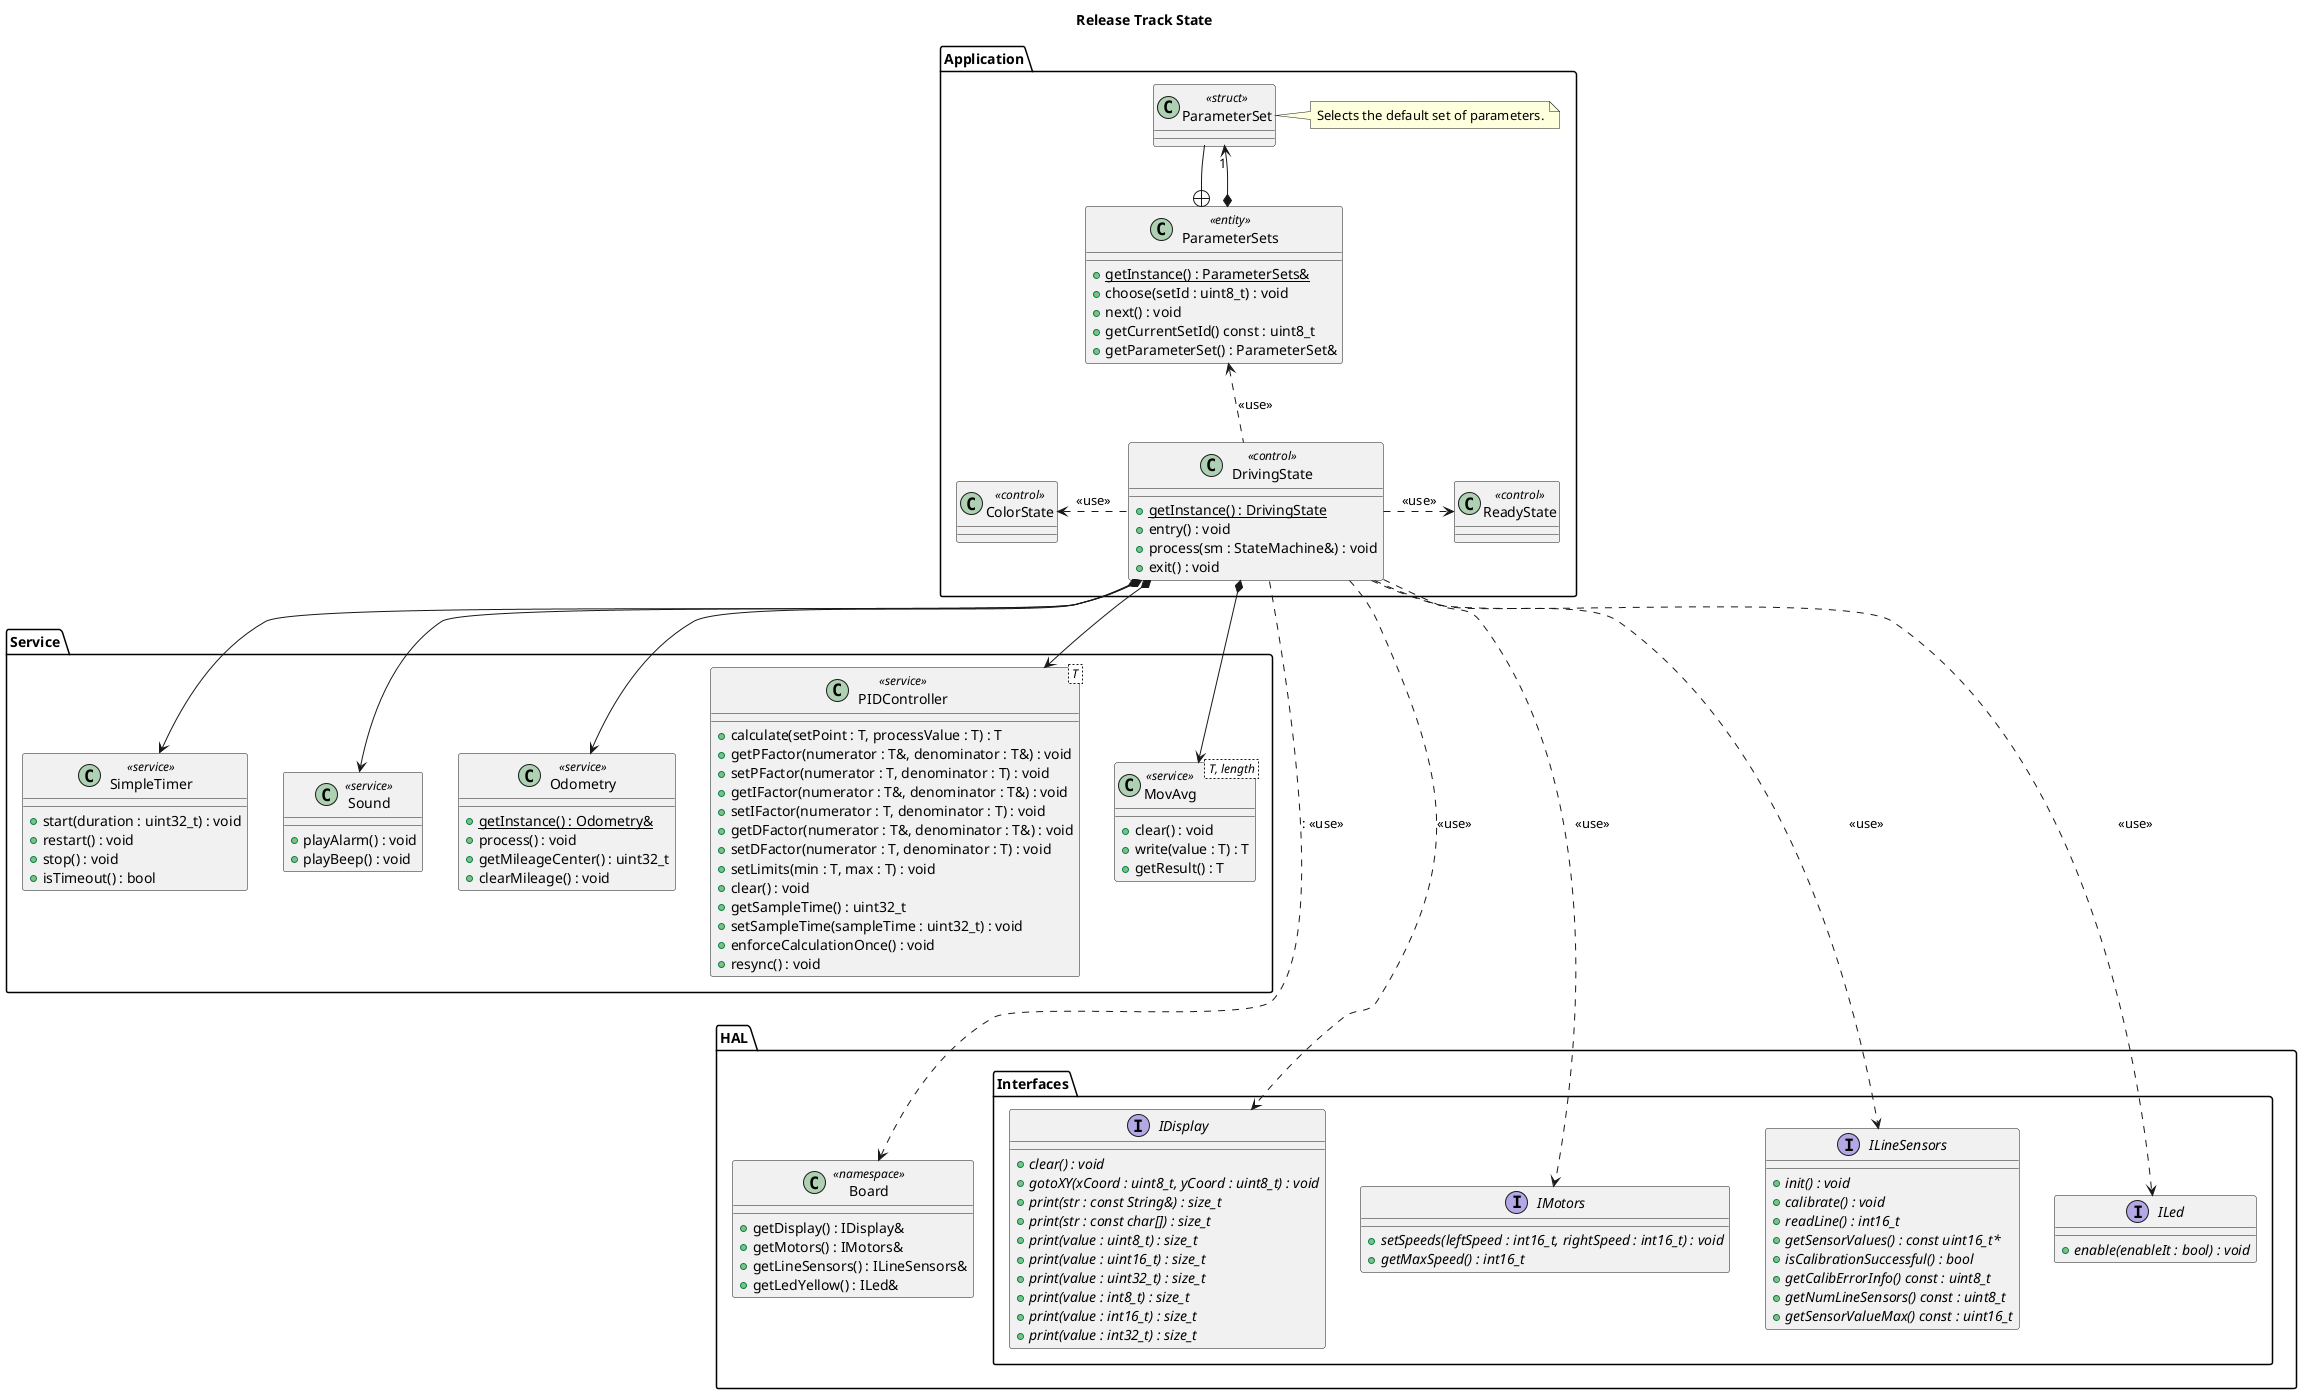 @startuml

title Release Track State

package "Application" as appLayer {

    class DrivingState <<control>> {
        + {static} getInstance() : DrivingState
        + entry() : void
        + process(sm : StateMachine&) : void
        + exit() : void
    }

    class ReadyState <<control>>

    class ColorState <<control>>

    class ParameterSet <<struct>>

    class ParameterSets <<entity>> {
        + {static} getInstance() : ParameterSets&
        + choose(setId : uint8_t) : void
        + next() : void
        + getCurrentSetId() const : uint8_t
        + getParameterSet() : ParameterSet&
    }

    ParameterSet --+ ParameterSets
    ParameterSet "1" <--* ParameterSets

    note right of ParameterSet
        Selects the default set of parameters.
    end note

    DrivingState .right.> ReadyState: <<use>>
    DrivingState .left.> ColorState: <<use>>
    DrivingState .u.> ParameterSets: <<use>>
}

package "Service" as serviceLayer {

    class SimpleTimer <<service>> {
        + start(duration : uint32_t) : void
        + restart() : void
        + stop() : void
        + isTimeout() : bool
    }

    class Sound <<service>> {
        + playAlarm() : void
        + playBeep() : void
    }

    class Odometry <<service>> {
        + {static} getInstance() : Odometry&
        + process() : void
        + getMileageCenter() : uint32_t
        + clearMileage() : void
    }

    class PIDController < T > <<service>> {
        + calculate(setPoint : T, processValue : T) : T
        + getPFactor(numerator : T&, denominator : T&) : void
        + setPFactor(numerator : T, denominator : T) : void
        + getIFactor(numerator : T&, denominator : T&) : void
        + setIFactor(numerator : T, denominator : T) : void
        + getDFactor(numerator : T&, denominator : T&) : void
        + setDFactor(numerator : T, denominator : T) : void
        + setLimits(min : T, max : T) : void
        + clear() : void
        + getSampleTime() : uint32_t
        + setSampleTime(sampleTime : uint32_t) : void
        + enforceCalculationOnce() : void
        + resync() : void
    }

    class MovAvg < T, length > <<service>> {
        + clear() : void
        + write(value : T) : T
        + getResult() : T
    }
}

package "HAL" as hal {

    package "Interfaces" as halInterfaces {
        interface IDisplay {
            + {abstract} clear() : void
            + {abstract} gotoXY(xCoord : uint8_t, yCoord : uint8_t) : void
            + {abstract} print(str : const String&) : size_t
            + {abstract} print(str : const char[]) : size_t
            + {abstract} print(value : uint8_t) : size_t
            + {abstract} print(value : uint16_t) : size_t
            + {abstract} print(value : uint32_t) : size_t
            + {abstract} print(value : int8_t) : size_t
            + {abstract} print(value : int16_t) : size_t
            + {abstract} print(value : int32_t) : size_t
        }

        interface IMotors {
            + {abstract} setSpeeds(leftSpeed : int16_t, rightSpeed : int16_t) : void
            + {abstract} getMaxSpeed() : int16_t
        }

        interface ILineSensors {
            + {abstract} init() : void
            + {abstract} calibrate() : void
            + {abstract} readLine() : int16_t
            + {abstract} getSensorValues() : const uint16_t*
            + {abstract} isCalibrationSuccessful() : bool
            + {abstract} getCalibErrorInfo() const : uint8_t
            + {abstract} getNumLineSensors() const : uint8_t
            + {abstract} getSensorValueMax() const : uint16_t
        }

        interface ILed {
            + {abstract} enable(enableIt : bool) : void
        }
    }

    class Board << namespace >> {
        + getDisplay() : IDisplay&
        + getMotors() : IMotors&
        + getLineSensors() : ILineSensors&
        + getLedYellow() : ILed&
    }
}

DrivingState *--> SimpleTimer
DrivingState *--> Sound
DrivingState *--> Odometry
DrivingState *--> PIDController
DrivingState *--> MovAvg
DrivingState ...> IDisplay: <<use>>
DrivingState ...> IMotors: <<use>>
DrivingState ...> ILineSensors: <<use>>
DrivingState ...> ILed: <<use>>
DrivingState ...> Board:: <<use>>

@enduml